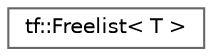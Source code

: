 digraph "类继承关系图"
{
 // LATEX_PDF_SIZE
  bgcolor="transparent";
  edge [fontname=Helvetica,fontsize=10,labelfontname=Helvetica,labelfontsize=10];
  node [fontname=Helvetica,fontsize=10,shape=box,height=0.2,width=0.4];
  rankdir="LR";
  Node0 [id="Node000000",label="tf::Freelist\< T \>",height=0.2,width=0.4,color="grey40", fillcolor="white", style="filled",URL="$classtf_1_1_freelist.html",tooltip=" "];
}
